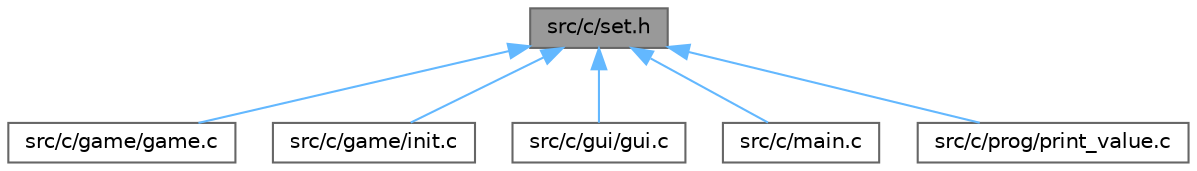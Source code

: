 digraph "src/c/set.h"
{
 // LATEX_PDF_SIZE
  bgcolor="transparent";
  edge [fontname=Helvetica,fontsize=10,labelfontname=Helvetica,labelfontsize=10];
  node [fontname=Helvetica,fontsize=10,shape=box,height=0.2,width=0.4];
  Node1 [id="Node000001",label="src/c/set.h",height=0.2,width=0.4,color="gray40", fillcolor="grey60", style="filled", fontcolor="black",tooltip=" "];
  Node1 -> Node2 [id="edge6_Node000001_Node000002",dir="back",color="steelblue1",style="solid",tooltip=" "];
  Node2 [id="Node000002",label="src/c/game/game.c",height=0.2,width=0.4,color="grey40", fillcolor="white", style="filled",URL="$game_8c.html",tooltip="ゲームプログラム"];
  Node1 -> Node3 [id="edge7_Node000001_Node000003",dir="back",color="steelblue1",style="solid",tooltip=" "];
  Node3 [id="Node000003",label="src/c/game/init.c",height=0.2,width=0.4,color="grey40", fillcolor="white", style="filled",URL="$init_8c.html",tooltip="ゲームの初期化"];
  Node1 -> Node4 [id="edge8_Node000001_Node000004",dir="back",color="steelblue1",style="solid",tooltip=" "];
  Node4 [id="Node000004",label="src/c/gui/gui.c",height=0.2,width=0.4,color="grey40", fillcolor="white", style="filled",URL="$gui_8c.html",tooltip="guiを表示する"];
  Node1 -> Node5 [id="edge9_Node000001_Node000005",dir="back",color="steelblue1",style="solid",tooltip=" "];
  Node5 [id="Node000005",label="src/c/main.c",height=0.2,width=0.4,color="grey40", fillcolor="white", style="filled",URL="$main_8c.html",tooltip="main関数"];
  Node1 -> Node6 [id="edge10_Node000001_Node000006",dir="back",color="steelblue1",style="solid",tooltip=" "];
  Node6 [id="Node000006",label="src/c/prog/print_value.c",height=0.2,width=0.4,color="grey40", fillcolor="white", style="filled",URL="$print__value_8c.html",tooltip="データを表示用（視覚化）"];
}
